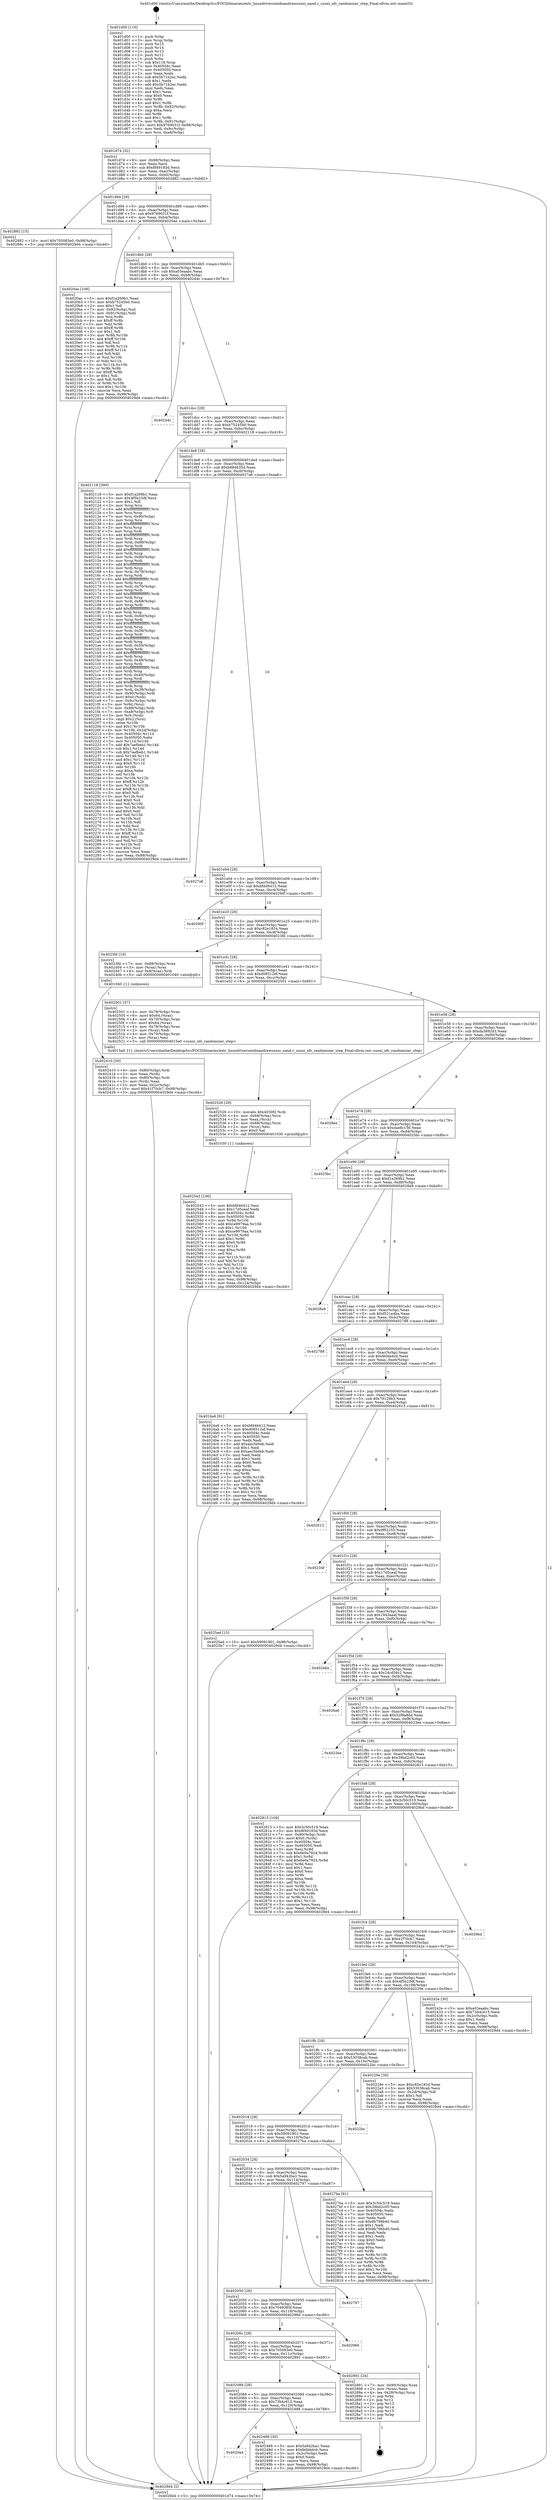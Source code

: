 digraph "0x401d00" {
  label = "0x401d00 (/mnt/c/Users/mathe/Desktop/tcc/POCII/binaries/extr_linuxdriversmtdnandrawsunxi_nand.c_sunxi_nfc_randomizer_step_Final-ollvm.out::main(0))"
  labelloc = "t"
  node[shape=record]

  Entry [label="",width=0.3,height=0.3,shape=circle,fillcolor=black,style=filled]
  "0x401d74" [label="{
     0x401d74 [32]\l
     | [instrs]\l
     &nbsp;&nbsp;0x401d74 \<+6\>: mov -0x98(%rbp),%eax\l
     &nbsp;&nbsp;0x401d7a \<+2\>: mov %eax,%ecx\l
     &nbsp;&nbsp;0x401d7c \<+6\>: sub $0x8f49183d,%ecx\l
     &nbsp;&nbsp;0x401d82 \<+6\>: mov %eax,-0xac(%rbp)\l
     &nbsp;&nbsp;0x401d88 \<+6\>: mov %ecx,-0xb0(%rbp)\l
     &nbsp;&nbsp;0x401d8e \<+6\>: je 0000000000402882 \<main+0xb82\>\l
  }"]
  "0x402882" [label="{
     0x402882 [15]\l
     | [instrs]\l
     &nbsp;&nbsp;0x402882 \<+10\>: movl $0x705083e0,-0x98(%rbp)\l
     &nbsp;&nbsp;0x40288c \<+5\>: jmp 00000000004029d4 \<main+0xcd4\>\l
  }"]
  "0x401d94" [label="{
     0x401d94 [28]\l
     | [instrs]\l
     &nbsp;&nbsp;0x401d94 \<+5\>: jmp 0000000000401d99 \<main+0x99\>\l
     &nbsp;&nbsp;0x401d99 \<+6\>: mov -0xac(%rbp),%eax\l
     &nbsp;&nbsp;0x401d9f \<+5\>: sub $0x9769031f,%eax\l
     &nbsp;&nbsp;0x401da4 \<+6\>: mov %eax,-0xb4(%rbp)\l
     &nbsp;&nbsp;0x401daa \<+6\>: je 00000000004020ae \<main+0x3ae\>\l
  }"]
  Exit [label="",width=0.3,height=0.3,shape=circle,fillcolor=black,style=filled,peripheries=2]
  "0x4020ae" [label="{
     0x4020ae [106]\l
     | [instrs]\l
     &nbsp;&nbsp;0x4020ae \<+5\>: mov $0xf1a269b1,%eax\l
     &nbsp;&nbsp;0x4020b3 \<+5\>: mov $0xb75245b0,%ecx\l
     &nbsp;&nbsp;0x4020b8 \<+2\>: mov $0x1,%dl\l
     &nbsp;&nbsp;0x4020ba \<+7\>: mov -0x92(%rbp),%sil\l
     &nbsp;&nbsp;0x4020c1 \<+7\>: mov -0x91(%rbp),%dil\l
     &nbsp;&nbsp;0x4020c8 \<+3\>: mov %sil,%r8b\l
     &nbsp;&nbsp;0x4020cb \<+4\>: xor $0xff,%r8b\l
     &nbsp;&nbsp;0x4020cf \<+3\>: mov %dil,%r9b\l
     &nbsp;&nbsp;0x4020d2 \<+4\>: xor $0xff,%r9b\l
     &nbsp;&nbsp;0x4020d6 \<+3\>: xor $0x1,%dl\l
     &nbsp;&nbsp;0x4020d9 \<+3\>: mov %r8b,%r10b\l
     &nbsp;&nbsp;0x4020dc \<+4\>: and $0xff,%r10b\l
     &nbsp;&nbsp;0x4020e0 \<+3\>: and %dl,%sil\l
     &nbsp;&nbsp;0x4020e3 \<+3\>: mov %r9b,%r11b\l
     &nbsp;&nbsp;0x4020e6 \<+4\>: and $0xff,%r11b\l
     &nbsp;&nbsp;0x4020ea \<+3\>: and %dl,%dil\l
     &nbsp;&nbsp;0x4020ed \<+3\>: or %sil,%r10b\l
     &nbsp;&nbsp;0x4020f0 \<+3\>: or %dil,%r11b\l
     &nbsp;&nbsp;0x4020f3 \<+3\>: xor %r11b,%r10b\l
     &nbsp;&nbsp;0x4020f6 \<+3\>: or %r9b,%r8b\l
     &nbsp;&nbsp;0x4020f9 \<+4\>: xor $0xff,%r8b\l
     &nbsp;&nbsp;0x4020fd \<+3\>: or $0x1,%dl\l
     &nbsp;&nbsp;0x402100 \<+3\>: and %dl,%r8b\l
     &nbsp;&nbsp;0x402103 \<+3\>: or %r8b,%r10b\l
     &nbsp;&nbsp;0x402106 \<+4\>: test $0x1,%r10b\l
     &nbsp;&nbsp;0x40210a \<+3\>: cmovne %ecx,%eax\l
     &nbsp;&nbsp;0x40210d \<+6\>: mov %eax,-0x98(%rbp)\l
     &nbsp;&nbsp;0x402113 \<+5\>: jmp 00000000004029d4 \<main+0xcd4\>\l
  }"]
  "0x401db0" [label="{
     0x401db0 [28]\l
     | [instrs]\l
     &nbsp;&nbsp;0x401db0 \<+5\>: jmp 0000000000401db5 \<main+0xb5\>\l
     &nbsp;&nbsp;0x401db5 \<+6\>: mov -0xac(%rbp),%eax\l
     &nbsp;&nbsp;0x401dbb \<+5\>: sub $0xa03eaabc,%eax\l
     &nbsp;&nbsp;0x401dc0 \<+6\>: mov %eax,-0xb8(%rbp)\l
     &nbsp;&nbsp;0x401dc6 \<+6\>: je 000000000040244c \<main+0x74c\>\l
  }"]
  "0x4029d4" [label="{
     0x4029d4 [5]\l
     | [instrs]\l
     &nbsp;&nbsp;0x4029d4 \<+5\>: jmp 0000000000401d74 \<main+0x74\>\l
  }"]
  "0x401d00" [label="{
     0x401d00 [116]\l
     | [instrs]\l
     &nbsp;&nbsp;0x401d00 \<+1\>: push %rbp\l
     &nbsp;&nbsp;0x401d01 \<+3\>: mov %rsp,%rbp\l
     &nbsp;&nbsp;0x401d04 \<+2\>: push %r15\l
     &nbsp;&nbsp;0x401d06 \<+2\>: push %r14\l
     &nbsp;&nbsp;0x401d08 \<+2\>: push %r13\l
     &nbsp;&nbsp;0x401d0a \<+2\>: push %r12\l
     &nbsp;&nbsp;0x401d0c \<+1\>: push %rbx\l
     &nbsp;&nbsp;0x401d0d \<+7\>: sub $0x118,%rsp\l
     &nbsp;&nbsp;0x401d14 \<+7\>: mov 0x40504c,%eax\l
     &nbsp;&nbsp;0x401d1b \<+7\>: mov 0x405050,%ecx\l
     &nbsp;&nbsp;0x401d22 \<+2\>: mov %eax,%edx\l
     &nbsp;&nbsp;0x401d24 \<+6\>: sub $0x5b71b2ec,%edx\l
     &nbsp;&nbsp;0x401d2a \<+3\>: sub $0x1,%edx\l
     &nbsp;&nbsp;0x401d2d \<+6\>: add $0x5b71b2ec,%edx\l
     &nbsp;&nbsp;0x401d33 \<+3\>: imul %edx,%eax\l
     &nbsp;&nbsp;0x401d36 \<+3\>: and $0x1,%eax\l
     &nbsp;&nbsp;0x401d39 \<+3\>: cmp $0x0,%eax\l
     &nbsp;&nbsp;0x401d3c \<+4\>: sete %r8b\l
     &nbsp;&nbsp;0x401d40 \<+4\>: and $0x1,%r8b\l
     &nbsp;&nbsp;0x401d44 \<+7\>: mov %r8b,-0x92(%rbp)\l
     &nbsp;&nbsp;0x401d4b \<+3\>: cmp $0xa,%ecx\l
     &nbsp;&nbsp;0x401d4e \<+4\>: setl %r8b\l
     &nbsp;&nbsp;0x401d52 \<+4\>: and $0x1,%r8b\l
     &nbsp;&nbsp;0x401d56 \<+7\>: mov %r8b,-0x91(%rbp)\l
     &nbsp;&nbsp;0x401d5d \<+10\>: movl $0x9769031f,-0x98(%rbp)\l
     &nbsp;&nbsp;0x401d67 \<+6\>: mov %edi,-0x9c(%rbp)\l
     &nbsp;&nbsp;0x401d6d \<+7\>: mov %rsi,-0xa8(%rbp)\l
  }"]
  "0x402543" [label="{
     0x402543 [106]\l
     | [instrs]\l
     &nbsp;&nbsp;0x402543 \<+5\>: mov $0xbfd46412,%esi\l
     &nbsp;&nbsp;0x402548 \<+5\>: mov $0x17d5ceaf,%edx\l
     &nbsp;&nbsp;0x40254d \<+8\>: mov 0x40504c,%r8d\l
     &nbsp;&nbsp;0x402555 \<+8\>: mov 0x405050,%r9d\l
     &nbsp;&nbsp;0x40255d \<+3\>: mov %r8d,%r10d\l
     &nbsp;&nbsp;0x402560 \<+7\>: add $0xce9979aa,%r10d\l
     &nbsp;&nbsp;0x402567 \<+4\>: sub $0x1,%r10d\l
     &nbsp;&nbsp;0x40256b \<+7\>: sub $0xce9979aa,%r10d\l
     &nbsp;&nbsp;0x402572 \<+4\>: imul %r10d,%r8d\l
     &nbsp;&nbsp;0x402576 \<+4\>: and $0x1,%r8d\l
     &nbsp;&nbsp;0x40257a \<+4\>: cmp $0x0,%r8d\l
     &nbsp;&nbsp;0x40257e \<+4\>: sete %r11b\l
     &nbsp;&nbsp;0x402582 \<+4\>: cmp $0xa,%r9d\l
     &nbsp;&nbsp;0x402586 \<+3\>: setl %bl\l
     &nbsp;&nbsp;0x402589 \<+3\>: mov %r11b,%r14b\l
     &nbsp;&nbsp;0x40258c \<+3\>: and %bl,%r14b\l
     &nbsp;&nbsp;0x40258f \<+3\>: xor %bl,%r11b\l
     &nbsp;&nbsp;0x402592 \<+3\>: or %r11b,%r14b\l
     &nbsp;&nbsp;0x402595 \<+4\>: test $0x1,%r14b\l
     &nbsp;&nbsp;0x402599 \<+3\>: cmovne %edx,%esi\l
     &nbsp;&nbsp;0x40259c \<+6\>: mov %esi,-0x98(%rbp)\l
     &nbsp;&nbsp;0x4025a2 \<+6\>: mov %eax,-0x124(%rbp)\l
     &nbsp;&nbsp;0x4025a8 \<+5\>: jmp 00000000004029d4 \<main+0xcd4\>\l
  }"]
  "0x40244c" [label="{
     0x40244c\l
  }", style=dashed]
  "0x401dcc" [label="{
     0x401dcc [28]\l
     | [instrs]\l
     &nbsp;&nbsp;0x401dcc \<+5\>: jmp 0000000000401dd1 \<main+0xd1\>\l
     &nbsp;&nbsp;0x401dd1 \<+6\>: mov -0xac(%rbp),%eax\l
     &nbsp;&nbsp;0x401dd7 \<+5\>: sub $0xb75245b0,%eax\l
     &nbsp;&nbsp;0x401ddc \<+6\>: mov %eax,-0xbc(%rbp)\l
     &nbsp;&nbsp;0x401de2 \<+6\>: je 0000000000402118 \<main+0x418\>\l
  }"]
  "0x402526" [label="{
     0x402526 [29]\l
     | [instrs]\l
     &nbsp;&nbsp;0x402526 \<+10\>: movabs $0x4030f2,%rdi\l
     &nbsp;&nbsp;0x402530 \<+4\>: mov -0x68(%rbp),%rcx\l
     &nbsp;&nbsp;0x402534 \<+2\>: mov %eax,(%rcx)\l
     &nbsp;&nbsp;0x402536 \<+4\>: mov -0x68(%rbp),%rcx\l
     &nbsp;&nbsp;0x40253a \<+2\>: mov (%rcx),%esi\l
     &nbsp;&nbsp;0x40253c \<+2\>: mov $0x0,%al\l
     &nbsp;&nbsp;0x40253e \<+5\>: call 0000000000401030 \<printf@plt\>\l
     | [calls]\l
     &nbsp;&nbsp;0x401030 \{1\} (unknown)\l
  }"]
  "0x402118" [label="{
     0x402118 [390]\l
     | [instrs]\l
     &nbsp;&nbsp;0x402118 \<+5\>: mov $0xf1a269b1,%eax\l
     &nbsp;&nbsp;0x40211d \<+5\>: mov $0x4f5b23df,%ecx\l
     &nbsp;&nbsp;0x402122 \<+2\>: mov $0x1,%dl\l
     &nbsp;&nbsp;0x402124 \<+3\>: mov %rsp,%rsi\l
     &nbsp;&nbsp;0x402127 \<+4\>: add $0xfffffffffffffff0,%rsi\l
     &nbsp;&nbsp;0x40212b \<+3\>: mov %rsi,%rsp\l
     &nbsp;&nbsp;0x40212e \<+7\>: mov %rsi,-0x90(%rbp)\l
     &nbsp;&nbsp;0x402135 \<+3\>: mov %rsp,%rsi\l
     &nbsp;&nbsp;0x402138 \<+4\>: add $0xfffffffffffffff0,%rsi\l
     &nbsp;&nbsp;0x40213c \<+3\>: mov %rsi,%rsp\l
     &nbsp;&nbsp;0x40213f \<+3\>: mov %rsp,%rdi\l
     &nbsp;&nbsp;0x402142 \<+4\>: add $0xfffffffffffffff0,%rdi\l
     &nbsp;&nbsp;0x402146 \<+3\>: mov %rdi,%rsp\l
     &nbsp;&nbsp;0x402149 \<+7\>: mov %rdi,-0x88(%rbp)\l
     &nbsp;&nbsp;0x402150 \<+3\>: mov %rsp,%rdi\l
     &nbsp;&nbsp;0x402153 \<+4\>: add $0xfffffffffffffff0,%rdi\l
     &nbsp;&nbsp;0x402157 \<+3\>: mov %rdi,%rsp\l
     &nbsp;&nbsp;0x40215a \<+4\>: mov %rdi,-0x80(%rbp)\l
     &nbsp;&nbsp;0x40215e \<+3\>: mov %rsp,%rdi\l
     &nbsp;&nbsp;0x402161 \<+4\>: add $0xfffffffffffffff0,%rdi\l
     &nbsp;&nbsp;0x402165 \<+3\>: mov %rdi,%rsp\l
     &nbsp;&nbsp;0x402168 \<+4\>: mov %rdi,-0x78(%rbp)\l
     &nbsp;&nbsp;0x40216c \<+3\>: mov %rsp,%rdi\l
     &nbsp;&nbsp;0x40216f \<+4\>: add $0xfffffffffffffff0,%rdi\l
     &nbsp;&nbsp;0x402173 \<+3\>: mov %rdi,%rsp\l
     &nbsp;&nbsp;0x402176 \<+4\>: mov %rdi,-0x70(%rbp)\l
     &nbsp;&nbsp;0x40217a \<+3\>: mov %rsp,%rdi\l
     &nbsp;&nbsp;0x40217d \<+4\>: add $0xfffffffffffffff0,%rdi\l
     &nbsp;&nbsp;0x402181 \<+3\>: mov %rdi,%rsp\l
     &nbsp;&nbsp;0x402184 \<+4\>: mov %rdi,-0x68(%rbp)\l
     &nbsp;&nbsp;0x402188 \<+3\>: mov %rsp,%rdi\l
     &nbsp;&nbsp;0x40218b \<+4\>: add $0xfffffffffffffff0,%rdi\l
     &nbsp;&nbsp;0x40218f \<+3\>: mov %rdi,%rsp\l
     &nbsp;&nbsp;0x402192 \<+4\>: mov %rdi,-0x60(%rbp)\l
     &nbsp;&nbsp;0x402196 \<+3\>: mov %rsp,%rdi\l
     &nbsp;&nbsp;0x402199 \<+4\>: add $0xfffffffffffffff0,%rdi\l
     &nbsp;&nbsp;0x40219d \<+3\>: mov %rdi,%rsp\l
     &nbsp;&nbsp;0x4021a0 \<+4\>: mov %rdi,-0x58(%rbp)\l
     &nbsp;&nbsp;0x4021a4 \<+3\>: mov %rsp,%rdi\l
     &nbsp;&nbsp;0x4021a7 \<+4\>: add $0xfffffffffffffff0,%rdi\l
     &nbsp;&nbsp;0x4021ab \<+3\>: mov %rdi,%rsp\l
     &nbsp;&nbsp;0x4021ae \<+4\>: mov %rdi,-0x50(%rbp)\l
     &nbsp;&nbsp;0x4021b2 \<+3\>: mov %rsp,%rdi\l
     &nbsp;&nbsp;0x4021b5 \<+4\>: add $0xfffffffffffffff0,%rdi\l
     &nbsp;&nbsp;0x4021b9 \<+3\>: mov %rdi,%rsp\l
     &nbsp;&nbsp;0x4021bc \<+4\>: mov %rdi,-0x48(%rbp)\l
     &nbsp;&nbsp;0x4021c0 \<+3\>: mov %rsp,%rdi\l
     &nbsp;&nbsp;0x4021c3 \<+4\>: add $0xfffffffffffffff0,%rdi\l
     &nbsp;&nbsp;0x4021c7 \<+3\>: mov %rdi,%rsp\l
     &nbsp;&nbsp;0x4021ca \<+4\>: mov %rdi,-0x40(%rbp)\l
     &nbsp;&nbsp;0x4021ce \<+3\>: mov %rsp,%rdi\l
     &nbsp;&nbsp;0x4021d1 \<+4\>: add $0xfffffffffffffff0,%rdi\l
     &nbsp;&nbsp;0x4021d5 \<+3\>: mov %rdi,%rsp\l
     &nbsp;&nbsp;0x4021d8 \<+4\>: mov %rdi,-0x38(%rbp)\l
     &nbsp;&nbsp;0x4021dc \<+7\>: mov -0x90(%rbp),%rdi\l
     &nbsp;&nbsp;0x4021e3 \<+6\>: movl $0x0,(%rdi)\l
     &nbsp;&nbsp;0x4021e9 \<+7\>: mov -0x9c(%rbp),%r8d\l
     &nbsp;&nbsp;0x4021f0 \<+3\>: mov %r8d,(%rsi)\l
     &nbsp;&nbsp;0x4021f3 \<+7\>: mov -0x88(%rbp),%rdi\l
     &nbsp;&nbsp;0x4021fa \<+7\>: mov -0xa8(%rbp),%r9\l
     &nbsp;&nbsp;0x402201 \<+3\>: mov %r9,(%rdi)\l
     &nbsp;&nbsp;0x402204 \<+3\>: cmpl $0x2,(%rsi)\l
     &nbsp;&nbsp;0x402207 \<+4\>: setne %r10b\l
     &nbsp;&nbsp;0x40220b \<+4\>: and $0x1,%r10b\l
     &nbsp;&nbsp;0x40220f \<+4\>: mov %r10b,-0x2d(%rbp)\l
     &nbsp;&nbsp;0x402213 \<+8\>: mov 0x40504c,%r11d\l
     &nbsp;&nbsp;0x40221b \<+7\>: mov 0x405050,%ebx\l
     &nbsp;&nbsp;0x402222 \<+3\>: mov %r11d,%r14d\l
     &nbsp;&nbsp;0x402225 \<+7\>: add $0x7aefbeb1,%r14d\l
     &nbsp;&nbsp;0x40222c \<+4\>: sub $0x1,%r14d\l
     &nbsp;&nbsp;0x402230 \<+7\>: sub $0x7aefbeb1,%r14d\l
     &nbsp;&nbsp;0x402237 \<+4\>: imul %r14d,%r11d\l
     &nbsp;&nbsp;0x40223b \<+4\>: and $0x1,%r11d\l
     &nbsp;&nbsp;0x40223f \<+4\>: cmp $0x0,%r11d\l
     &nbsp;&nbsp;0x402243 \<+4\>: sete %r10b\l
     &nbsp;&nbsp;0x402247 \<+3\>: cmp $0xa,%ebx\l
     &nbsp;&nbsp;0x40224a \<+4\>: setl %r15b\l
     &nbsp;&nbsp;0x40224e \<+3\>: mov %r10b,%r12b\l
     &nbsp;&nbsp;0x402251 \<+4\>: xor $0xff,%r12b\l
     &nbsp;&nbsp;0x402255 \<+3\>: mov %r15b,%r13b\l
     &nbsp;&nbsp;0x402258 \<+4\>: xor $0xff,%r13b\l
     &nbsp;&nbsp;0x40225c \<+3\>: xor $0x0,%dl\l
     &nbsp;&nbsp;0x40225f \<+3\>: mov %r12b,%sil\l
     &nbsp;&nbsp;0x402262 \<+4\>: and $0x0,%sil\l
     &nbsp;&nbsp;0x402266 \<+3\>: and %dl,%r10b\l
     &nbsp;&nbsp;0x402269 \<+3\>: mov %r13b,%dil\l
     &nbsp;&nbsp;0x40226c \<+4\>: and $0x0,%dil\l
     &nbsp;&nbsp;0x402270 \<+3\>: and %dl,%r15b\l
     &nbsp;&nbsp;0x402273 \<+3\>: or %r10b,%sil\l
     &nbsp;&nbsp;0x402276 \<+3\>: or %r15b,%dil\l
     &nbsp;&nbsp;0x402279 \<+3\>: xor %dil,%sil\l
     &nbsp;&nbsp;0x40227c \<+3\>: or %r13b,%r12b\l
     &nbsp;&nbsp;0x40227f \<+4\>: xor $0xff,%r12b\l
     &nbsp;&nbsp;0x402283 \<+3\>: or $0x0,%dl\l
     &nbsp;&nbsp;0x402286 \<+3\>: and %dl,%r12b\l
     &nbsp;&nbsp;0x402289 \<+3\>: or %r12b,%sil\l
     &nbsp;&nbsp;0x40228c \<+4\>: test $0x1,%sil\l
     &nbsp;&nbsp;0x402290 \<+3\>: cmovne %ecx,%eax\l
     &nbsp;&nbsp;0x402293 \<+6\>: mov %eax,-0x98(%rbp)\l
     &nbsp;&nbsp;0x402299 \<+5\>: jmp 00000000004029d4 \<main+0xcd4\>\l
  }"]
  "0x401de8" [label="{
     0x401de8 [28]\l
     | [instrs]\l
     &nbsp;&nbsp;0x401de8 \<+5\>: jmp 0000000000401ded \<main+0xed\>\l
     &nbsp;&nbsp;0x401ded \<+6\>: mov -0xac(%rbp),%eax\l
     &nbsp;&nbsp;0x401df3 \<+5\>: sub $0xb884635d,%eax\l
     &nbsp;&nbsp;0x401df8 \<+6\>: mov %eax,-0xc0(%rbp)\l
     &nbsp;&nbsp;0x401dfe \<+6\>: je 00000000004027a6 \<main+0xaa6\>\l
  }"]
  "0x4020a4" [label="{
     0x4020a4\l
  }", style=dashed]
  "0x402488" [label="{
     0x402488 [30]\l
     | [instrs]\l
     &nbsp;&nbsp;0x402488 \<+5\>: mov $0x5a942ba1,%eax\l
     &nbsp;&nbsp;0x40248d \<+5\>: mov $0xfe0da4cb,%ecx\l
     &nbsp;&nbsp;0x402492 \<+3\>: mov -0x2c(%rbp),%edx\l
     &nbsp;&nbsp;0x402495 \<+3\>: cmp $0x0,%edx\l
     &nbsp;&nbsp;0x402498 \<+3\>: cmove %ecx,%eax\l
     &nbsp;&nbsp;0x40249b \<+6\>: mov %eax,-0x98(%rbp)\l
     &nbsp;&nbsp;0x4024a1 \<+5\>: jmp 00000000004029d4 \<main+0xcd4\>\l
  }"]
  "0x4027a6" [label="{
     0x4027a6\l
  }", style=dashed]
  "0x401e04" [label="{
     0x401e04 [28]\l
     | [instrs]\l
     &nbsp;&nbsp;0x401e04 \<+5\>: jmp 0000000000401e09 \<main+0x109\>\l
     &nbsp;&nbsp;0x401e09 \<+6\>: mov -0xac(%rbp),%eax\l
     &nbsp;&nbsp;0x401e0f \<+5\>: sub $0xbfd46412,%eax\l
     &nbsp;&nbsp;0x401e14 \<+6\>: mov %eax,-0xc4(%rbp)\l
     &nbsp;&nbsp;0x401e1a \<+6\>: je 000000000040290f \<main+0xc0f\>\l
  }"]
  "0x402088" [label="{
     0x402088 [28]\l
     | [instrs]\l
     &nbsp;&nbsp;0x402088 \<+5\>: jmp 000000000040208d \<main+0x38d\>\l
     &nbsp;&nbsp;0x40208d \<+6\>: mov -0xac(%rbp),%eax\l
     &nbsp;&nbsp;0x402093 \<+5\>: sub $0x73b4c615,%eax\l
     &nbsp;&nbsp;0x402098 \<+6\>: mov %eax,-0x120(%rbp)\l
     &nbsp;&nbsp;0x40209e \<+6\>: je 0000000000402488 \<main+0x788\>\l
  }"]
  "0x40290f" [label="{
     0x40290f\l
  }", style=dashed]
  "0x401e20" [label="{
     0x401e20 [28]\l
     | [instrs]\l
     &nbsp;&nbsp;0x401e20 \<+5\>: jmp 0000000000401e25 \<main+0x125\>\l
     &nbsp;&nbsp;0x401e25 \<+6\>: mov -0xac(%rbp),%eax\l
     &nbsp;&nbsp;0x401e2b \<+5\>: sub $0xc82e1834,%eax\l
     &nbsp;&nbsp;0x401e30 \<+6\>: mov %eax,-0xc8(%rbp)\l
     &nbsp;&nbsp;0x401e36 \<+6\>: je 00000000004023fd \<main+0x6fd\>\l
  }"]
  "0x402891" [label="{
     0x402891 [24]\l
     | [instrs]\l
     &nbsp;&nbsp;0x402891 \<+7\>: mov -0x90(%rbp),%rax\l
     &nbsp;&nbsp;0x402898 \<+2\>: mov (%rax),%eax\l
     &nbsp;&nbsp;0x40289a \<+4\>: lea -0x28(%rbp),%rsp\l
     &nbsp;&nbsp;0x40289e \<+1\>: pop %rbx\l
     &nbsp;&nbsp;0x40289f \<+2\>: pop %r12\l
     &nbsp;&nbsp;0x4028a1 \<+2\>: pop %r13\l
     &nbsp;&nbsp;0x4028a3 \<+2\>: pop %r14\l
     &nbsp;&nbsp;0x4028a5 \<+2\>: pop %r15\l
     &nbsp;&nbsp;0x4028a7 \<+1\>: pop %rbp\l
     &nbsp;&nbsp;0x4028a8 \<+1\>: ret\l
  }"]
  "0x4023fd" [label="{
     0x4023fd [19]\l
     | [instrs]\l
     &nbsp;&nbsp;0x4023fd \<+7\>: mov -0x88(%rbp),%rax\l
     &nbsp;&nbsp;0x402404 \<+3\>: mov (%rax),%rax\l
     &nbsp;&nbsp;0x402407 \<+4\>: mov 0x8(%rax),%rdi\l
     &nbsp;&nbsp;0x40240b \<+5\>: call 0000000000401040 \<atoi@plt\>\l
     | [calls]\l
     &nbsp;&nbsp;0x401040 \{1\} (unknown)\l
  }"]
  "0x401e3c" [label="{
     0x401e3c [28]\l
     | [instrs]\l
     &nbsp;&nbsp;0x401e3c \<+5\>: jmp 0000000000401e41 \<main+0x141\>\l
     &nbsp;&nbsp;0x401e41 \<+6\>: mov -0xac(%rbp),%eax\l
     &nbsp;&nbsp;0x401e47 \<+5\>: sub $0xd08512ef,%eax\l
     &nbsp;&nbsp;0x401e4c \<+6\>: mov %eax,-0xcc(%rbp)\l
     &nbsp;&nbsp;0x401e52 \<+6\>: je 0000000000402501 \<main+0x801\>\l
  }"]
  "0x40206c" [label="{
     0x40206c [28]\l
     | [instrs]\l
     &nbsp;&nbsp;0x40206c \<+5\>: jmp 0000000000402071 \<main+0x371\>\l
     &nbsp;&nbsp;0x402071 \<+6\>: mov -0xac(%rbp),%eax\l
     &nbsp;&nbsp;0x402077 \<+5\>: sub $0x705083e0,%eax\l
     &nbsp;&nbsp;0x40207c \<+6\>: mov %eax,-0x11c(%rbp)\l
     &nbsp;&nbsp;0x402082 \<+6\>: je 0000000000402891 \<main+0xb91\>\l
  }"]
  "0x402501" [label="{
     0x402501 [37]\l
     | [instrs]\l
     &nbsp;&nbsp;0x402501 \<+4\>: mov -0x78(%rbp),%rax\l
     &nbsp;&nbsp;0x402505 \<+6\>: movl $0x64,(%rax)\l
     &nbsp;&nbsp;0x40250b \<+4\>: mov -0x70(%rbp),%rax\l
     &nbsp;&nbsp;0x40250f \<+6\>: movl $0x64,(%rax)\l
     &nbsp;&nbsp;0x402515 \<+4\>: mov -0x78(%rbp),%rax\l
     &nbsp;&nbsp;0x402519 \<+2\>: mov (%rax),%edi\l
     &nbsp;&nbsp;0x40251b \<+4\>: mov -0x70(%rbp),%rax\l
     &nbsp;&nbsp;0x40251f \<+2\>: mov (%rax),%esi\l
     &nbsp;&nbsp;0x402521 \<+5\>: call 00000000004015a0 \<sunxi_nfc_randomizer_step\>\l
     | [calls]\l
     &nbsp;&nbsp;0x4015a0 \{1\} (/mnt/c/Users/mathe/Desktop/tcc/POCII/binaries/extr_linuxdriversmtdnandrawsunxi_nand.c_sunxi_nfc_randomizer_step_Final-ollvm.out::sunxi_nfc_randomizer_step)\l
  }"]
  "0x401e58" [label="{
     0x401e58 [28]\l
     | [instrs]\l
     &nbsp;&nbsp;0x401e58 \<+5\>: jmp 0000000000401e5d \<main+0x15d\>\l
     &nbsp;&nbsp;0x401e5d \<+6\>: mov -0xac(%rbp),%eax\l
     &nbsp;&nbsp;0x401e63 \<+5\>: sub $0xda3892d3,%eax\l
     &nbsp;&nbsp;0x401e68 \<+6\>: mov %eax,-0xd0(%rbp)\l
     &nbsp;&nbsp;0x401e6e \<+6\>: je 00000000004028ee \<main+0xbee\>\l
  }"]
  "0x402966" [label="{
     0x402966\l
  }", style=dashed]
  "0x4028ee" [label="{
     0x4028ee\l
  }", style=dashed]
  "0x401e74" [label="{
     0x401e74 [28]\l
     | [instrs]\l
     &nbsp;&nbsp;0x401e74 \<+5\>: jmp 0000000000401e79 \<main+0x179\>\l
     &nbsp;&nbsp;0x401e79 \<+6\>: mov -0xac(%rbp),%eax\l
     &nbsp;&nbsp;0x401e7f \<+5\>: sub $0xdae6c156,%eax\l
     &nbsp;&nbsp;0x401e84 \<+6\>: mov %eax,-0xd4(%rbp)\l
     &nbsp;&nbsp;0x401e8a \<+6\>: je 00000000004025bc \<main+0x8bc\>\l
  }"]
  "0x402050" [label="{
     0x402050 [28]\l
     | [instrs]\l
     &nbsp;&nbsp;0x402050 \<+5\>: jmp 0000000000402055 \<main+0x355\>\l
     &nbsp;&nbsp;0x402055 \<+6\>: mov -0xac(%rbp),%eax\l
     &nbsp;&nbsp;0x40205b \<+5\>: sub $0x7049365f,%eax\l
     &nbsp;&nbsp;0x402060 \<+6\>: mov %eax,-0x118(%rbp)\l
     &nbsp;&nbsp;0x402066 \<+6\>: je 0000000000402966 \<main+0xc66\>\l
  }"]
  "0x4025bc" [label="{
     0x4025bc\l
  }", style=dashed]
  "0x401e90" [label="{
     0x401e90 [28]\l
     | [instrs]\l
     &nbsp;&nbsp;0x401e90 \<+5\>: jmp 0000000000401e95 \<main+0x195\>\l
     &nbsp;&nbsp;0x401e95 \<+6\>: mov -0xac(%rbp),%eax\l
     &nbsp;&nbsp;0x401e9b \<+5\>: sub $0xf1a269b1,%eax\l
     &nbsp;&nbsp;0x401ea0 \<+6\>: mov %eax,-0xd8(%rbp)\l
     &nbsp;&nbsp;0x401ea6 \<+6\>: je 00000000004028a9 \<main+0xba9\>\l
  }"]
  "0x402797" [label="{
     0x402797\l
  }", style=dashed]
  "0x4028a9" [label="{
     0x4028a9\l
  }", style=dashed]
  "0x401eac" [label="{
     0x401eac [28]\l
     | [instrs]\l
     &nbsp;&nbsp;0x401eac \<+5\>: jmp 0000000000401eb1 \<main+0x1b1\>\l
     &nbsp;&nbsp;0x401eb1 \<+6\>: mov -0xac(%rbp),%eax\l
     &nbsp;&nbsp;0x401eb7 \<+5\>: sub $0xf521e4ba,%eax\l
     &nbsp;&nbsp;0x401ebc \<+6\>: mov %eax,-0xdc(%rbp)\l
     &nbsp;&nbsp;0x401ec2 \<+6\>: je 0000000000402788 \<main+0xa88\>\l
  }"]
  "0x402034" [label="{
     0x402034 [28]\l
     | [instrs]\l
     &nbsp;&nbsp;0x402034 \<+5\>: jmp 0000000000402039 \<main+0x339\>\l
     &nbsp;&nbsp;0x402039 \<+6\>: mov -0xac(%rbp),%eax\l
     &nbsp;&nbsp;0x40203f \<+5\>: sub $0x5a942ba1,%eax\l
     &nbsp;&nbsp;0x402044 \<+6\>: mov %eax,-0x114(%rbp)\l
     &nbsp;&nbsp;0x40204a \<+6\>: je 0000000000402797 \<main+0xa97\>\l
  }"]
  "0x402788" [label="{
     0x402788\l
  }", style=dashed]
  "0x401ec8" [label="{
     0x401ec8 [28]\l
     | [instrs]\l
     &nbsp;&nbsp;0x401ec8 \<+5\>: jmp 0000000000401ecd \<main+0x1cd\>\l
     &nbsp;&nbsp;0x401ecd \<+6\>: mov -0xac(%rbp),%eax\l
     &nbsp;&nbsp;0x401ed3 \<+5\>: sub $0xfe0da4cb,%eax\l
     &nbsp;&nbsp;0x401ed8 \<+6\>: mov %eax,-0xe0(%rbp)\l
     &nbsp;&nbsp;0x401ede \<+6\>: je 00000000004024a6 \<main+0x7a6\>\l
  }"]
  "0x4027ba" [label="{
     0x4027ba [91]\l
     | [instrs]\l
     &nbsp;&nbsp;0x4027ba \<+5\>: mov $0x3c50c519,%eax\l
     &nbsp;&nbsp;0x4027bf \<+5\>: mov $0x39bd2c05,%ecx\l
     &nbsp;&nbsp;0x4027c4 \<+7\>: mov 0x40504c,%edx\l
     &nbsp;&nbsp;0x4027cb \<+7\>: mov 0x405050,%esi\l
     &nbsp;&nbsp;0x4027d2 \<+2\>: mov %edx,%edi\l
     &nbsp;&nbsp;0x4027d4 \<+6\>: sub $0x9b796b40,%edi\l
     &nbsp;&nbsp;0x4027da \<+3\>: sub $0x1,%edi\l
     &nbsp;&nbsp;0x4027dd \<+6\>: add $0x9b796b40,%edi\l
     &nbsp;&nbsp;0x4027e3 \<+3\>: imul %edi,%edx\l
     &nbsp;&nbsp;0x4027e6 \<+3\>: and $0x1,%edx\l
     &nbsp;&nbsp;0x4027e9 \<+3\>: cmp $0x0,%edx\l
     &nbsp;&nbsp;0x4027ec \<+4\>: sete %r8b\l
     &nbsp;&nbsp;0x4027f0 \<+3\>: cmp $0xa,%esi\l
     &nbsp;&nbsp;0x4027f3 \<+4\>: setl %r9b\l
     &nbsp;&nbsp;0x4027f7 \<+3\>: mov %r8b,%r10b\l
     &nbsp;&nbsp;0x4027fa \<+3\>: and %r9b,%r10b\l
     &nbsp;&nbsp;0x4027fd \<+3\>: xor %r9b,%r8b\l
     &nbsp;&nbsp;0x402800 \<+3\>: or %r8b,%r10b\l
     &nbsp;&nbsp;0x402803 \<+4\>: test $0x1,%r10b\l
     &nbsp;&nbsp;0x402807 \<+3\>: cmovne %ecx,%eax\l
     &nbsp;&nbsp;0x40280a \<+6\>: mov %eax,-0x98(%rbp)\l
     &nbsp;&nbsp;0x402810 \<+5\>: jmp 00000000004029d4 \<main+0xcd4\>\l
  }"]
  "0x4024a6" [label="{
     0x4024a6 [91]\l
     | [instrs]\l
     &nbsp;&nbsp;0x4024a6 \<+5\>: mov $0xbfd46412,%eax\l
     &nbsp;&nbsp;0x4024ab \<+5\>: mov $0xd08512ef,%ecx\l
     &nbsp;&nbsp;0x4024b0 \<+7\>: mov 0x40504c,%edx\l
     &nbsp;&nbsp;0x4024b7 \<+7\>: mov 0x405050,%esi\l
     &nbsp;&nbsp;0x4024be \<+2\>: mov %edx,%edi\l
     &nbsp;&nbsp;0x4024c0 \<+6\>: add $0xaec5b0eb,%edi\l
     &nbsp;&nbsp;0x4024c6 \<+3\>: sub $0x1,%edi\l
     &nbsp;&nbsp;0x4024c9 \<+6\>: sub $0xaec5b0eb,%edi\l
     &nbsp;&nbsp;0x4024cf \<+3\>: imul %edi,%edx\l
     &nbsp;&nbsp;0x4024d2 \<+3\>: and $0x1,%edx\l
     &nbsp;&nbsp;0x4024d5 \<+3\>: cmp $0x0,%edx\l
     &nbsp;&nbsp;0x4024d8 \<+4\>: sete %r8b\l
     &nbsp;&nbsp;0x4024dc \<+3\>: cmp $0xa,%esi\l
     &nbsp;&nbsp;0x4024df \<+4\>: setl %r9b\l
     &nbsp;&nbsp;0x4024e3 \<+3\>: mov %r8b,%r10b\l
     &nbsp;&nbsp;0x4024e6 \<+3\>: and %r9b,%r10b\l
     &nbsp;&nbsp;0x4024e9 \<+3\>: xor %r9b,%r8b\l
     &nbsp;&nbsp;0x4024ec \<+3\>: or %r8b,%r10b\l
     &nbsp;&nbsp;0x4024ef \<+4\>: test $0x1,%r10b\l
     &nbsp;&nbsp;0x4024f3 \<+3\>: cmovne %ecx,%eax\l
     &nbsp;&nbsp;0x4024f6 \<+6\>: mov %eax,-0x98(%rbp)\l
     &nbsp;&nbsp;0x4024fc \<+5\>: jmp 00000000004029d4 \<main+0xcd4\>\l
  }"]
  "0x401ee4" [label="{
     0x401ee4 [28]\l
     | [instrs]\l
     &nbsp;&nbsp;0x401ee4 \<+5\>: jmp 0000000000401ee9 \<main+0x1e9\>\l
     &nbsp;&nbsp;0x401ee9 \<+6\>: mov -0xac(%rbp),%eax\l
     &nbsp;&nbsp;0x401eef \<+5\>: sub $0x79129b3,%eax\l
     &nbsp;&nbsp;0x401ef4 \<+6\>: mov %eax,-0xe4(%rbp)\l
     &nbsp;&nbsp;0x401efa \<+6\>: je 0000000000402613 \<main+0x913\>\l
  }"]
  "0x402018" [label="{
     0x402018 [28]\l
     | [instrs]\l
     &nbsp;&nbsp;0x402018 \<+5\>: jmp 000000000040201d \<main+0x31d\>\l
     &nbsp;&nbsp;0x40201d \<+6\>: mov -0xac(%rbp),%eax\l
     &nbsp;&nbsp;0x402023 \<+5\>: sub $0x59091801,%eax\l
     &nbsp;&nbsp;0x402028 \<+6\>: mov %eax,-0x110(%rbp)\l
     &nbsp;&nbsp;0x40202e \<+6\>: je 00000000004027ba \<main+0xaba\>\l
  }"]
  "0x402613" [label="{
     0x402613\l
  }", style=dashed]
  "0x401f00" [label="{
     0x401f00 [28]\l
     | [instrs]\l
     &nbsp;&nbsp;0x401f00 \<+5\>: jmp 0000000000401f05 \<main+0x205\>\l
     &nbsp;&nbsp;0x401f05 \<+6\>: mov -0xac(%rbp),%eax\l
     &nbsp;&nbsp;0x401f0b \<+5\>: sub $0x9f92255,%eax\l
     &nbsp;&nbsp;0x401f10 \<+6\>: mov %eax,-0xe8(%rbp)\l
     &nbsp;&nbsp;0x401f16 \<+6\>: je 000000000040234f \<main+0x64f\>\l
  }"]
  "0x4022bc" [label="{
     0x4022bc\l
  }", style=dashed]
  "0x40234f" [label="{
     0x40234f\l
  }", style=dashed]
  "0x401f1c" [label="{
     0x401f1c [28]\l
     | [instrs]\l
     &nbsp;&nbsp;0x401f1c \<+5\>: jmp 0000000000401f21 \<main+0x221\>\l
     &nbsp;&nbsp;0x401f21 \<+6\>: mov -0xac(%rbp),%eax\l
     &nbsp;&nbsp;0x401f27 \<+5\>: sub $0x17d5ceaf,%eax\l
     &nbsp;&nbsp;0x401f2c \<+6\>: mov %eax,-0xec(%rbp)\l
     &nbsp;&nbsp;0x401f32 \<+6\>: je 00000000004025ad \<main+0x8ad\>\l
  }"]
  "0x402410" [label="{
     0x402410 [30]\l
     | [instrs]\l
     &nbsp;&nbsp;0x402410 \<+4\>: mov -0x80(%rbp),%rdi\l
     &nbsp;&nbsp;0x402414 \<+2\>: mov %eax,(%rdi)\l
     &nbsp;&nbsp;0x402416 \<+4\>: mov -0x80(%rbp),%rdi\l
     &nbsp;&nbsp;0x40241a \<+2\>: mov (%rdi),%eax\l
     &nbsp;&nbsp;0x40241c \<+3\>: mov %eax,-0x2c(%rbp)\l
     &nbsp;&nbsp;0x40241f \<+10\>: movl $0x41f70cb7,-0x98(%rbp)\l
     &nbsp;&nbsp;0x402429 \<+5\>: jmp 00000000004029d4 \<main+0xcd4\>\l
  }"]
  "0x4025ad" [label="{
     0x4025ad [15]\l
     | [instrs]\l
     &nbsp;&nbsp;0x4025ad \<+10\>: movl $0x59091801,-0x98(%rbp)\l
     &nbsp;&nbsp;0x4025b7 \<+5\>: jmp 00000000004029d4 \<main+0xcd4\>\l
  }"]
  "0x401f38" [label="{
     0x401f38 [28]\l
     | [instrs]\l
     &nbsp;&nbsp;0x401f38 \<+5\>: jmp 0000000000401f3d \<main+0x23d\>\l
     &nbsp;&nbsp;0x401f3d \<+6\>: mov -0xac(%rbp),%eax\l
     &nbsp;&nbsp;0x401f43 \<+5\>: sub $0x1943aaef,%eax\l
     &nbsp;&nbsp;0x401f48 \<+6\>: mov %eax,-0xf0(%rbp)\l
     &nbsp;&nbsp;0x401f4e \<+6\>: je 000000000040246a \<main+0x76a\>\l
  }"]
  "0x401ffc" [label="{
     0x401ffc [28]\l
     | [instrs]\l
     &nbsp;&nbsp;0x401ffc \<+5\>: jmp 0000000000402001 \<main+0x301\>\l
     &nbsp;&nbsp;0x402001 \<+6\>: mov -0xac(%rbp),%eax\l
     &nbsp;&nbsp;0x402007 \<+5\>: sub $0x53038cab,%eax\l
     &nbsp;&nbsp;0x40200c \<+6\>: mov %eax,-0x10c(%rbp)\l
     &nbsp;&nbsp;0x402012 \<+6\>: je 00000000004022bc \<main+0x5bc\>\l
  }"]
  "0x40246a" [label="{
     0x40246a\l
  }", style=dashed]
  "0x401f54" [label="{
     0x401f54 [28]\l
     | [instrs]\l
     &nbsp;&nbsp;0x401f54 \<+5\>: jmp 0000000000401f59 \<main+0x259\>\l
     &nbsp;&nbsp;0x401f59 \<+6\>: mov -0xac(%rbp),%eax\l
     &nbsp;&nbsp;0x401f5f \<+5\>: sub $0x24cd58c2,%eax\l
     &nbsp;&nbsp;0x401f64 \<+6\>: mov %eax,-0xf4(%rbp)\l
     &nbsp;&nbsp;0x401f6a \<+6\>: je 00000000004026a6 \<main+0x9a6\>\l
  }"]
  "0x40229e" [label="{
     0x40229e [30]\l
     | [instrs]\l
     &nbsp;&nbsp;0x40229e \<+5\>: mov $0xc82e1834,%eax\l
     &nbsp;&nbsp;0x4022a3 \<+5\>: mov $0x53038cab,%ecx\l
     &nbsp;&nbsp;0x4022a8 \<+3\>: mov -0x2d(%rbp),%dl\l
     &nbsp;&nbsp;0x4022ab \<+3\>: test $0x1,%dl\l
     &nbsp;&nbsp;0x4022ae \<+3\>: cmovne %ecx,%eax\l
     &nbsp;&nbsp;0x4022b1 \<+6\>: mov %eax,-0x98(%rbp)\l
     &nbsp;&nbsp;0x4022b7 \<+5\>: jmp 00000000004029d4 \<main+0xcd4\>\l
  }"]
  "0x4026a6" [label="{
     0x4026a6\l
  }", style=dashed]
  "0x401f70" [label="{
     0x401f70 [28]\l
     | [instrs]\l
     &nbsp;&nbsp;0x401f70 \<+5\>: jmp 0000000000401f75 \<main+0x275\>\l
     &nbsp;&nbsp;0x401f75 \<+6\>: mov -0xac(%rbp),%eax\l
     &nbsp;&nbsp;0x401f7b \<+5\>: sub $0x32f9a8dd,%eax\l
     &nbsp;&nbsp;0x401f80 \<+6\>: mov %eax,-0xf8(%rbp)\l
     &nbsp;&nbsp;0x401f86 \<+6\>: je 00000000004023ee \<main+0x6ee\>\l
  }"]
  "0x401fe0" [label="{
     0x401fe0 [28]\l
     | [instrs]\l
     &nbsp;&nbsp;0x401fe0 \<+5\>: jmp 0000000000401fe5 \<main+0x2e5\>\l
     &nbsp;&nbsp;0x401fe5 \<+6\>: mov -0xac(%rbp),%eax\l
     &nbsp;&nbsp;0x401feb \<+5\>: sub $0x4f5b23df,%eax\l
     &nbsp;&nbsp;0x401ff0 \<+6\>: mov %eax,-0x108(%rbp)\l
     &nbsp;&nbsp;0x401ff6 \<+6\>: je 000000000040229e \<main+0x59e\>\l
  }"]
  "0x4023ee" [label="{
     0x4023ee\l
  }", style=dashed]
  "0x401f8c" [label="{
     0x401f8c [28]\l
     | [instrs]\l
     &nbsp;&nbsp;0x401f8c \<+5\>: jmp 0000000000401f91 \<main+0x291\>\l
     &nbsp;&nbsp;0x401f91 \<+6\>: mov -0xac(%rbp),%eax\l
     &nbsp;&nbsp;0x401f97 \<+5\>: sub $0x39bd2c05,%eax\l
     &nbsp;&nbsp;0x401f9c \<+6\>: mov %eax,-0xfc(%rbp)\l
     &nbsp;&nbsp;0x401fa2 \<+6\>: je 0000000000402815 \<main+0xb15\>\l
  }"]
  "0x40242e" [label="{
     0x40242e [30]\l
     | [instrs]\l
     &nbsp;&nbsp;0x40242e \<+5\>: mov $0xa03eaabc,%eax\l
     &nbsp;&nbsp;0x402433 \<+5\>: mov $0x73b4c615,%ecx\l
     &nbsp;&nbsp;0x402438 \<+3\>: mov -0x2c(%rbp),%edx\l
     &nbsp;&nbsp;0x40243b \<+3\>: cmp $0x1,%edx\l
     &nbsp;&nbsp;0x40243e \<+3\>: cmovl %ecx,%eax\l
     &nbsp;&nbsp;0x402441 \<+6\>: mov %eax,-0x98(%rbp)\l
     &nbsp;&nbsp;0x402447 \<+5\>: jmp 00000000004029d4 \<main+0xcd4\>\l
  }"]
  "0x402815" [label="{
     0x402815 [109]\l
     | [instrs]\l
     &nbsp;&nbsp;0x402815 \<+5\>: mov $0x3c50c519,%eax\l
     &nbsp;&nbsp;0x40281a \<+5\>: mov $0x8f49183d,%ecx\l
     &nbsp;&nbsp;0x40281f \<+7\>: mov -0x90(%rbp),%rdx\l
     &nbsp;&nbsp;0x402826 \<+6\>: movl $0x0,(%rdx)\l
     &nbsp;&nbsp;0x40282c \<+7\>: mov 0x40504c,%esi\l
     &nbsp;&nbsp;0x402833 \<+7\>: mov 0x405050,%edi\l
     &nbsp;&nbsp;0x40283a \<+3\>: mov %esi,%r8d\l
     &nbsp;&nbsp;0x40283d \<+7\>: sub $0x6e0a7924,%r8d\l
     &nbsp;&nbsp;0x402844 \<+4\>: sub $0x1,%r8d\l
     &nbsp;&nbsp;0x402848 \<+7\>: add $0x6e0a7924,%r8d\l
     &nbsp;&nbsp;0x40284f \<+4\>: imul %r8d,%esi\l
     &nbsp;&nbsp;0x402853 \<+3\>: and $0x1,%esi\l
     &nbsp;&nbsp;0x402856 \<+3\>: cmp $0x0,%esi\l
     &nbsp;&nbsp;0x402859 \<+4\>: sete %r9b\l
     &nbsp;&nbsp;0x40285d \<+3\>: cmp $0xa,%edi\l
     &nbsp;&nbsp;0x402860 \<+4\>: setl %r10b\l
     &nbsp;&nbsp;0x402864 \<+3\>: mov %r9b,%r11b\l
     &nbsp;&nbsp;0x402867 \<+3\>: and %r10b,%r11b\l
     &nbsp;&nbsp;0x40286a \<+3\>: xor %r10b,%r9b\l
     &nbsp;&nbsp;0x40286d \<+3\>: or %r9b,%r11b\l
     &nbsp;&nbsp;0x402870 \<+4\>: test $0x1,%r11b\l
     &nbsp;&nbsp;0x402874 \<+3\>: cmovne %ecx,%eax\l
     &nbsp;&nbsp;0x402877 \<+6\>: mov %eax,-0x98(%rbp)\l
     &nbsp;&nbsp;0x40287d \<+5\>: jmp 00000000004029d4 \<main+0xcd4\>\l
  }"]
  "0x401fa8" [label="{
     0x401fa8 [28]\l
     | [instrs]\l
     &nbsp;&nbsp;0x401fa8 \<+5\>: jmp 0000000000401fad \<main+0x2ad\>\l
     &nbsp;&nbsp;0x401fad \<+6\>: mov -0xac(%rbp),%eax\l
     &nbsp;&nbsp;0x401fb3 \<+5\>: sub $0x3c50c519,%eax\l
     &nbsp;&nbsp;0x401fb8 \<+6\>: mov %eax,-0x100(%rbp)\l
     &nbsp;&nbsp;0x401fbe \<+6\>: je 00000000004029bd \<main+0xcbd\>\l
  }"]
  "0x401fc4" [label="{
     0x401fc4 [28]\l
     | [instrs]\l
     &nbsp;&nbsp;0x401fc4 \<+5\>: jmp 0000000000401fc9 \<main+0x2c9\>\l
     &nbsp;&nbsp;0x401fc9 \<+6\>: mov -0xac(%rbp),%eax\l
     &nbsp;&nbsp;0x401fcf \<+5\>: sub $0x41f70cb7,%eax\l
     &nbsp;&nbsp;0x401fd4 \<+6\>: mov %eax,-0x104(%rbp)\l
     &nbsp;&nbsp;0x401fda \<+6\>: je 000000000040242e \<main+0x72e\>\l
  }"]
  "0x4029bd" [label="{
     0x4029bd\l
  }", style=dashed]
  Entry -> "0x401d00" [label=" 1"]
  "0x401d74" -> "0x402882" [label=" 1"]
  "0x401d74" -> "0x401d94" [label=" 12"]
  "0x402891" -> Exit [label=" 1"]
  "0x401d94" -> "0x4020ae" [label=" 1"]
  "0x401d94" -> "0x401db0" [label=" 11"]
  "0x4020ae" -> "0x4029d4" [label=" 1"]
  "0x401d00" -> "0x401d74" [label=" 1"]
  "0x4029d4" -> "0x401d74" [label=" 12"]
  "0x402882" -> "0x4029d4" [label=" 1"]
  "0x401db0" -> "0x40244c" [label=" 0"]
  "0x401db0" -> "0x401dcc" [label=" 11"]
  "0x402815" -> "0x4029d4" [label=" 1"]
  "0x401dcc" -> "0x402118" [label=" 1"]
  "0x401dcc" -> "0x401de8" [label=" 10"]
  "0x4027ba" -> "0x4029d4" [label=" 1"]
  "0x402118" -> "0x4029d4" [label=" 1"]
  "0x4025ad" -> "0x4029d4" [label=" 1"]
  "0x401de8" -> "0x4027a6" [label=" 0"]
  "0x401de8" -> "0x401e04" [label=" 10"]
  "0x402543" -> "0x4029d4" [label=" 1"]
  "0x401e04" -> "0x40290f" [label=" 0"]
  "0x401e04" -> "0x401e20" [label=" 10"]
  "0x402501" -> "0x402526" [label=" 1"]
  "0x401e20" -> "0x4023fd" [label=" 1"]
  "0x401e20" -> "0x401e3c" [label=" 9"]
  "0x4024a6" -> "0x4029d4" [label=" 1"]
  "0x401e3c" -> "0x402501" [label=" 1"]
  "0x401e3c" -> "0x401e58" [label=" 8"]
  "0x402088" -> "0x4020a4" [label=" 0"]
  "0x401e58" -> "0x4028ee" [label=" 0"]
  "0x401e58" -> "0x401e74" [label=" 8"]
  "0x402088" -> "0x402488" [label=" 1"]
  "0x401e74" -> "0x4025bc" [label=" 0"]
  "0x401e74" -> "0x401e90" [label=" 8"]
  "0x40206c" -> "0x402088" [label=" 1"]
  "0x401e90" -> "0x4028a9" [label=" 0"]
  "0x401e90" -> "0x401eac" [label=" 8"]
  "0x40206c" -> "0x402891" [label=" 1"]
  "0x401eac" -> "0x402788" [label=" 0"]
  "0x401eac" -> "0x401ec8" [label=" 8"]
  "0x402050" -> "0x40206c" [label=" 2"]
  "0x401ec8" -> "0x4024a6" [label=" 1"]
  "0x401ec8" -> "0x401ee4" [label=" 7"]
  "0x402050" -> "0x402966" [label=" 0"]
  "0x401ee4" -> "0x402613" [label=" 0"]
  "0x401ee4" -> "0x401f00" [label=" 7"]
  "0x402034" -> "0x402050" [label=" 2"]
  "0x401f00" -> "0x40234f" [label=" 0"]
  "0x401f00" -> "0x401f1c" [label=" 7"]
  "0x402034" -> "0x402797" [label=" 0"]
  "0x401f1c" -> "0x4025ad" [label=" 1"]
  "0x401f1c" -> "0x401f38" [label=" 6"]
  "0x402018" -> "0x402034" [label=" 2"]
  "0x401f38" -> "0x40246a" [label=" 0"]
  "0x401f38" -> "0x401f54" [label=" 6"]
  "0x402018" -> "0x4027ba" [label=" 1"]
  "0x401f54" -> "0x4026a6" [label=" 0"]
  "0x401f54" -> "0x401f70" [label=" 6"]
  "0x402526" -> "0x402543" [label=" 1"]
  "0x401f70" -> "0x4023ee" [label=" 0"]
  "0x401f70" -> "0x401f8c" [label=" 6"]
  "0x401ffc" -> "0x4022bc" [label=" 0"]
  "0x401f8c" -> "0x402815" [label=" 1"]
  "0x401f8c" -> "0x401fa8" [label=" 5"]
  "0x402488" -> "0x4029d4" [label=" 1"]
  "0x401fa8" -> "0x4029bd" [label=" 0"]
  "0x401fa8" -> "0x401fc4" [label=" 5"]
  "0x40242e" -> "0x4029d4" [label=" 1"]
  "0x401fc4" -> "0x40242e" [label=" 1"]
  "0x401fc4" -> "0x401fe0" [label=" 4"]
  "0x401ffc" -> "0x402018" [label=" 3"]
  "0x401fe0" -> "0x40229e" [label=" 1"]
  "0x401fe0" -> "0x401ffc" [label=" 3"]
  "0x40229e" -> "0x4029d4" [label=" 1"]
  "0x4023fd" -> "0x402410" [label=" 1"]
  "0x402410" -> "0x4029d4" [label=" 1"]
}
